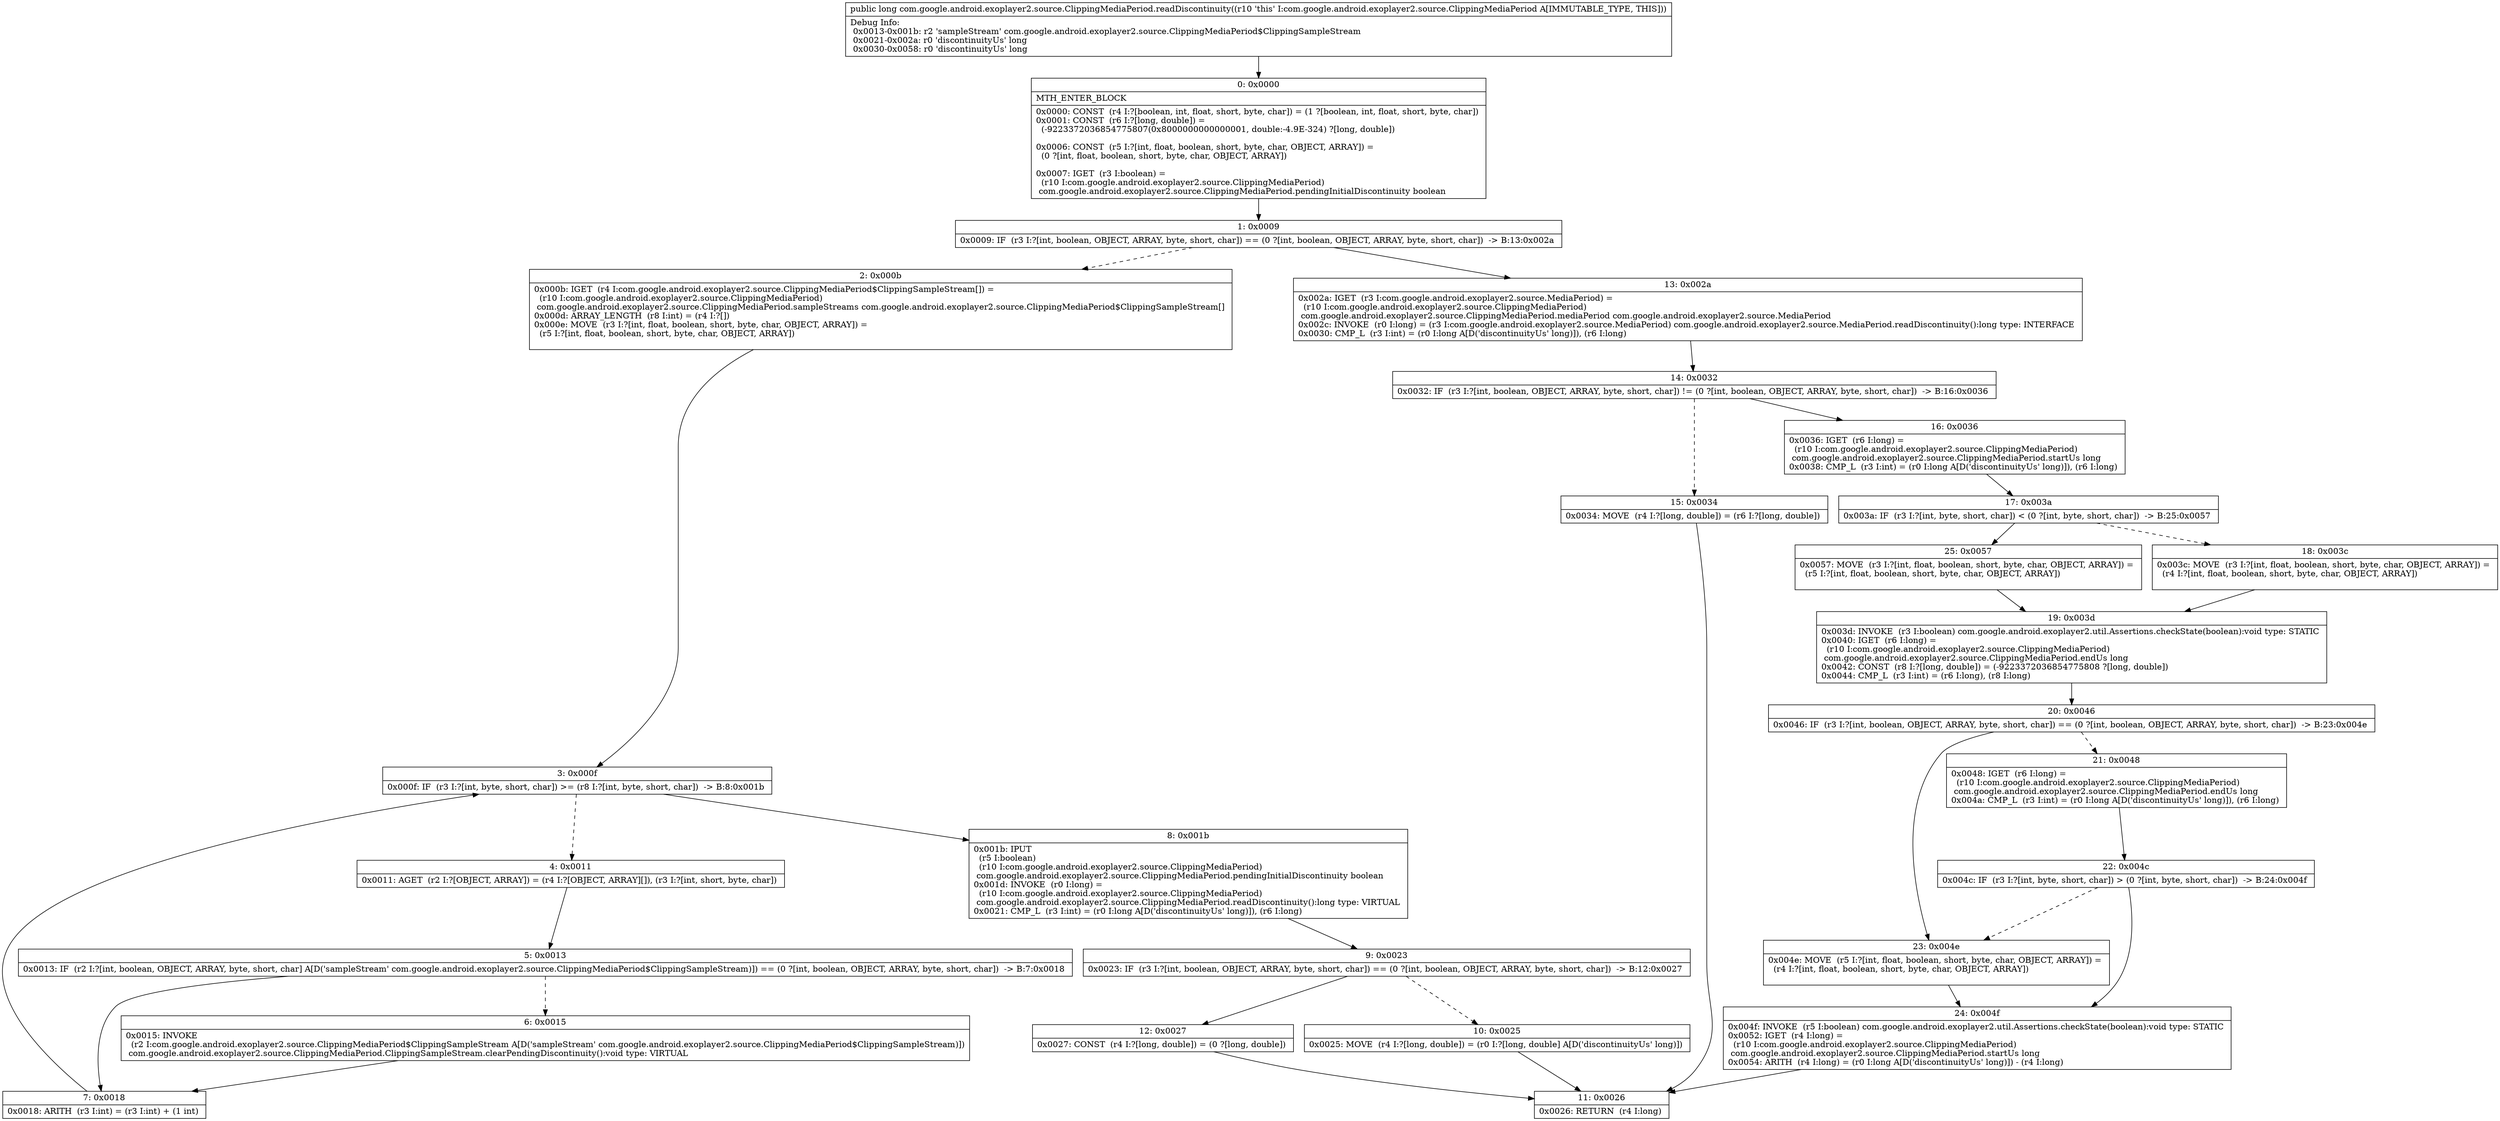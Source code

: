 digraph "CFG forcom.google.android.exoplayer2.source.ClippingMediaPeriod.readDiscontinuity()J" {
Node_0 [shape=record,label="{0\:\ 0x0000|MTH_ENTER_BLOCK\l|0x0000: CONST  (r4 I:?[boolean, int, float, short, byte, char]) = (1 ?[boolean, int, float, short, byte, char]) \l0x0001: CONST  (r6 I:?[long, double]) = \l  (\-9223372036854775807(0x8000000000000001, double:\-4.9E\-324) ?[long, double])\l \l0x0006: CONST  (r5 I:?[int, float, boolean, short, byte, char, OBJECT, ARRAY]) = \l  (0 ?[int, float, boolean, short, byte, char, OBJECT, ARRAY])\l \l0x0007: IGET  (r3 I:boolean) = \l  (r10 I:com.google.android.exoplayer2.source.ClippingMediaPeriod)\l com.google.android.exoplayer2.source.ClippingMediaPeriod.pendingInitialDiscontinuity boolean \l}"];
Node_1 [shape=record,label="{1\:\ 0x0009|0x0009: IF  (r3 I:?[int, boolean, OBJECT, ARRAY, byte, short, char]) == (0 ?[int, boolean, OBJECT, ARRAY, byte, short, char])  \-\> B:13:0x002a \l}"];
Node_2 [shape=record,label="{2\:\ 0x000b|0x000b: IGET  (r4 I:com.google.android.exoplayer2.source.ClippingMediaPeriod$ClippingSampleStream[]) = \l  (r10 I:com.google.android.exoplayer2.source.ClippingMediaPeriod)\l com.google.android.exoplayer2.source.ClippingMediaPeriod.sampleStreams com.google.android.exoplayer2.source.ClippingMediaPeriod$ClippingSampleStream[] \l0x000d: ARRAY_LENGTH  (r8 I:int) = (r4 I:?[]) \l0x000e: MOVE  (r3 I:?[int, float, boolean, short, byte, char, OBJECT, ARRAY]) = \l  (r5 I:?[int, float, boolean, short, byte, char, OBJECT, ARRAY])\l \l}"];
Node_3 [shape=record,label="{3\:\ 0x000f|0x000f: IF  (r3 I:?[int, byte, short, char]) \>= (r8 I:?[int, byte, short, char])  \-\> B:8:0x001b \l}"];
Node_4 [shape=record,label="{4\:\ 0x0011|0x0011: AGET  (r2 I:?[OBJECT, ARRAY]) = (r4 I:?[OBJECT, ARRAY][]), (r3 I:?[int, short, byte, char]) \l}"];
Node_5 [shape=record,label="{5\:\ 0x0013|0x0013: IF  (r2 I:?[int, boolean, OBJECT, ARRAY, byte, short, char] A[D('sampleStream' com.google.android.exoplayer2.source.ClippingMediaPeriod$ClippingSampleStream)]) == (0 ?[int, boolean, OBJECT, ARRAY, byte, short, char])  \-\> B:7:0x0018 \l}"];
Node_6 [shape=record,label="{6\:\ 0x0015|0x0015: INVOKE  \l  (r2 I:com.google.android.exoplayer2.source.ClippingMediaPeriod$ClippingSampleStream A[D('sampleStream' com.google.android.exoplayer2.source.ClippingMediaPeriod$ClippingSampleStream)])\l com.google.android.exoplayer2.source.ClippingMediaPeriod.ClippingSampleStream.clearPendingDiscontinuity():void type: VIRTUAL \l}"];
Node_7 [shape=record,label="{7\:\ 0x0018|0x0018: ARITH  (r3 I:int) = (r3 I:int) + (1 int) \l}"];
Node_8 [shape=record,label="{8\:\ 0x001b|0x001b: IPUT  \l  (r5 I:boolean)\l  (r10 I:com.google.android.exoplayer2.source.ClippingMediaPeriod)\l com.google.android.exoplayer2.source.ClippingMediaPeriod.pendingInitialDiscontinuity boolean \l0x001d: INVOKE  (r0 I:long) = \l  (r10 I:com.google.android.exoplayer2.source.ClippingMediaPeriod)\l com.google.android.exoplayer2.source.ClippingMediaPeriod.readDiscontinuity():long type: VIRTUAL \l0x0021: CMP_L  (r3 I:int) = (r0 I:long A[D('discontinuityUs' long)]), (r6 I:long) \l}"];
Node_9 [shape=record,label="{9\:\ 0x0023|0x0023: IF  (r3 I:?[int, boolean, OBJECT, ARRAY, byte, short, char]) == (0 ?[int, boolean, OBJECT, ARRAY, byte, short, char])  \-\> B:12:0x0027 \l}"];
Node_10 [shape=record,label="{10\:\ 0x0025|0x0025: MOVE  (r4 I:?[long, double]) = (r0 I:?[long, double] A[D('discontinuityUs' long)]) \l}"];
Node_11 [shape=record,label="{11\:\ 0x0026|0x0026: RETURN  (r4 I:long) \l}"];
Node_12 [shape=record,label="{12\:\ 0x0027|0x0027: CONST  (r4 I:?[long, double]) = (0 ?[long, double]) \l}"];
Node_13 [shape=record,label="{13\:\ 0x002a|0x002a: IGET  (r3 I:com.google.android.exoplayer2.source.MediaPeriod) = \l  (r10 I:com.google.android.exoplayer2.source.ClippingMediaPeriod)\l com.google.android.exoplayer2.source.ClippingMediaPeriod.mediaPeriod com.google.android.exoplayer2.source.MediaPeriod \l0x002c: INVOKE  (r0 I:long) = (r3 I:com.google.android.exoplayer2.source.MediaPeriod) com.google.android.exoplayer2.source.MediaPeriod.readDiscontinuity():long type: INTERFACE \l0x0030: CMP_L  (r3 I:int) = (r0 I:long A[D('discontinuityUs' long)]), (r6 I:long) \l}"];
Node_14 [shape=record,label="{14\:\ 0x0032|0x0032: IF  (r3 I:?[int, boolean, OBJECT, ARRAY, byte, short, char]) != (0 ?[int, boolean, OBJECT, ARRAY, byte, short, char])  \-\> B:16:0x0036 \l}"];
Node_15 [shape=record,label="{15\:\ 0x0034|0x0034: MOVE  (r4 I:?[long, double]) = (r6 I:?[long, double]) \l}"];
Node_16 [shape=record,label="{16\:\ 0x0036|0x0036: IGET  (r6 I:long) = \l  (r10 I:com.google.android.exoplayer2.source.ClippingMediaPeriod)\l com.google.android.exoplayer2.source.ClippingMediaPeriod.startUs long \l0x0038: CMP_L  (r3 I:int) = (r0 I:long A[D('discontinuityUs' long)]), (r6 I:long) \l}"];
Node_17 [shape=record,label="{17\:\ 0x003a|0x003a: IF  (r3 I:?[int, byte, short, char]) \< (0 ?[int, byte, short, char])  \-\> B:25:0x0057 \l}"];
Node_18 [shape=record,label="{18\:\ 0x003c|0x003c: MOVE  (r3 I:?[int, float, boolean, short, byte, char, OBJECT, ARRAY]) = \l  (r4 I:?[int, float, boolean, short, byte, char, OBJECT, ARRAY])\l \l}"];
Node_19 [shape=record,label="{19\:\ 0x003d|0x003d: INVOKE  (r3 I:boolean) com.google.android.exoplayer2.util.Assertions.checkState(boolean):void type: STATIC \l0x0040: IGET  (r6 I:long) = \l  (r10 I:com.google.android.exoplayer2.source.ClippingMediaPeriod)\l com.google.android.exoplayer2.source.ClippingMediaPeriod.endUs long \l0x0042: CONST  (r8 I:?[long, double]) = (\-9223372036854775808 ?[long, double]) \l0x0044: CMP_L  (r3 I:int) = (r6 I:long), (r8 I:long) \l}"];
Node_20 [shape=record,label="{20\:\ 0x0046|0x0046: IF  (r3 I:?[int, boolean, OBJECT, ARRAY, byte, short, char]) == (0 ?[int, boolean, OBJECT, ARRAY, byte, short, char])  \-\> B:23:0x004e \l}"];
Node_21 [shape=record,label="{21\:\ 0x0048|0x0048: IGET  (r6 I:long) = \l  (r10 I:com.google.android.exoplayer2.source.ClippingMediaPeriod)\l com.google.android.exoplayer2.source.ClippingMediaPeriod.endUs long \l0x004a: CMP_L  (r3 I:int) = (r0 I:long A[D('discontinuityUs' long)]), (r6 I:long) \l}"];
Node_22 [shape=record,label="{22\:\ 0x004c|0x004c: IF  (r3 I:?[int, byte, short, char]) \> (0 ?[int, byte, short, char])  \-\> B:24:0x004f \l}"];
Node_23 [shape=record,label="{23\:\ 0x004e|0x004e: MOVE  (r5 I:?[int, float, boolean, short, byte, char, OBJECT, ARRAY]) = \l  (r4 I:?[int, float, boolean, short, byte, char, OBJECT, ARRAY])\l \l}"];
Node_24 [shape=record,label="{24\:\ 0x004f|0x004f: INVOKE  (r5 I:boolean) com.google.android.exoplayer2.util.Assertions.checkState(boolean):void type: STATIC \l0x0052: IGET  (r4 I:long) = \l  (r10 I:com.google.android.exoplayer2.source.ClippingMediaPeriod)\l com.google.android.exoplayer2.source.ClippingMediaPeriod.startUs long \l0x0054: ARITH  (r4 I:long) = (r0 I:long A[D('discontinuityUs' long)]) \- (r4 I:long) \l}"];
Node_25 [shape=record,label="{25\:\ 0x0057|0x0057: MOVE  (r3 I:?[int, float, boolean, short, byte, char, OBJECT, ARRAY]) = \l  (r5 I:?[int, float, boolean, short, byte, char, OBJECT, ARRAY])\l \l}"];
MethodNode[shape=record,label="{public long com.google.android.exoplayer2.source.ClippingMediaPeriod.readDiscontinuity((r10 'this' I:com.google.android.exoplayer2.source.ClippingMediaPeriod A[IMMUTABLE_TYPE, THIS]))  | Debug Info:\l  0x0013\-0x001b: r2 'sampleStream' com.google.android.exoplayer2.source.ClippingMediaPeriod$ClippingSampleStream\l  0x0021\-0x002a: r0 'discontinuityUs' long\l  0x0030\-0x0058: r0 'discontinuityUs' long\l}"];
MethodNode -> Node_0;
Node_0 -> Node_1;
Node_1 -> Node_2[style=dashed];
Node_1 -> Node_13;
Node_2 -> Node_3;
Node_3 -> Node_4[style=dashed];
Node_3 -> Node_8;
Node_4 -> Node_5;
Node_5 -> Node_6[style=dashed];
Node_5 -> Node_7;
Node_6 -> Node_7;
Node_7 -> Node_3;
Node_8 -> Node_9;
Node_9 -> Node_10[style=dashed];
Node_9 -> Node_12;
Node_10 -> Node_11;
Node_12 -> Node_11;
Node_13 -> Node_14;
Node_14 -> Node_15[style=dashed];
Node_14 -> Node_16;
Node_15 -> Node_11;
Node_16 -> Node_17;
Node_17 -> Node_18[style=dashed];
Node_17 -> Node_25;
Node_18 -> Node_19;
Node_19 -> Node_20;
Node_20 -> Node_21[style=dashed];
Node_20 -> Node_23;
Node_21 -> Node_22;
Node_22 -> Node_23[style=dashed];
Node_22 -> Node_24;
Node_23 -> Node_24;
Node_24 -> Node_11;
Node_25 -> Node_19;
}

